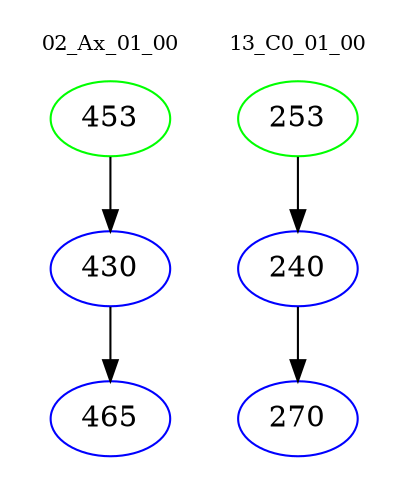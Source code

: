 digraph{
subgraph cluster_0 {
color = white
label = "02_Ax_01_00";
fontsize=10;
T0_453 [label="453", color="green"]
T0_453 -> T0_430 [color="black"]
T0_430 [label="430", color="blue"]
T0_430 -> T0_465 [color="black"]
T0_465 [label="465", color="blue"]
}
subgraph cluster_1 {
color = white
label = "13_C0_01_00";
fontsize=10;
T1_253 [label="253", color="green"]
T1_253 -> T1_240 [color="black"]
T1_240 [label="240", color="blue"]
T1_240 -> T1_270 [color="black"]
T1_270 [label="270", color="blue"]
}
}
